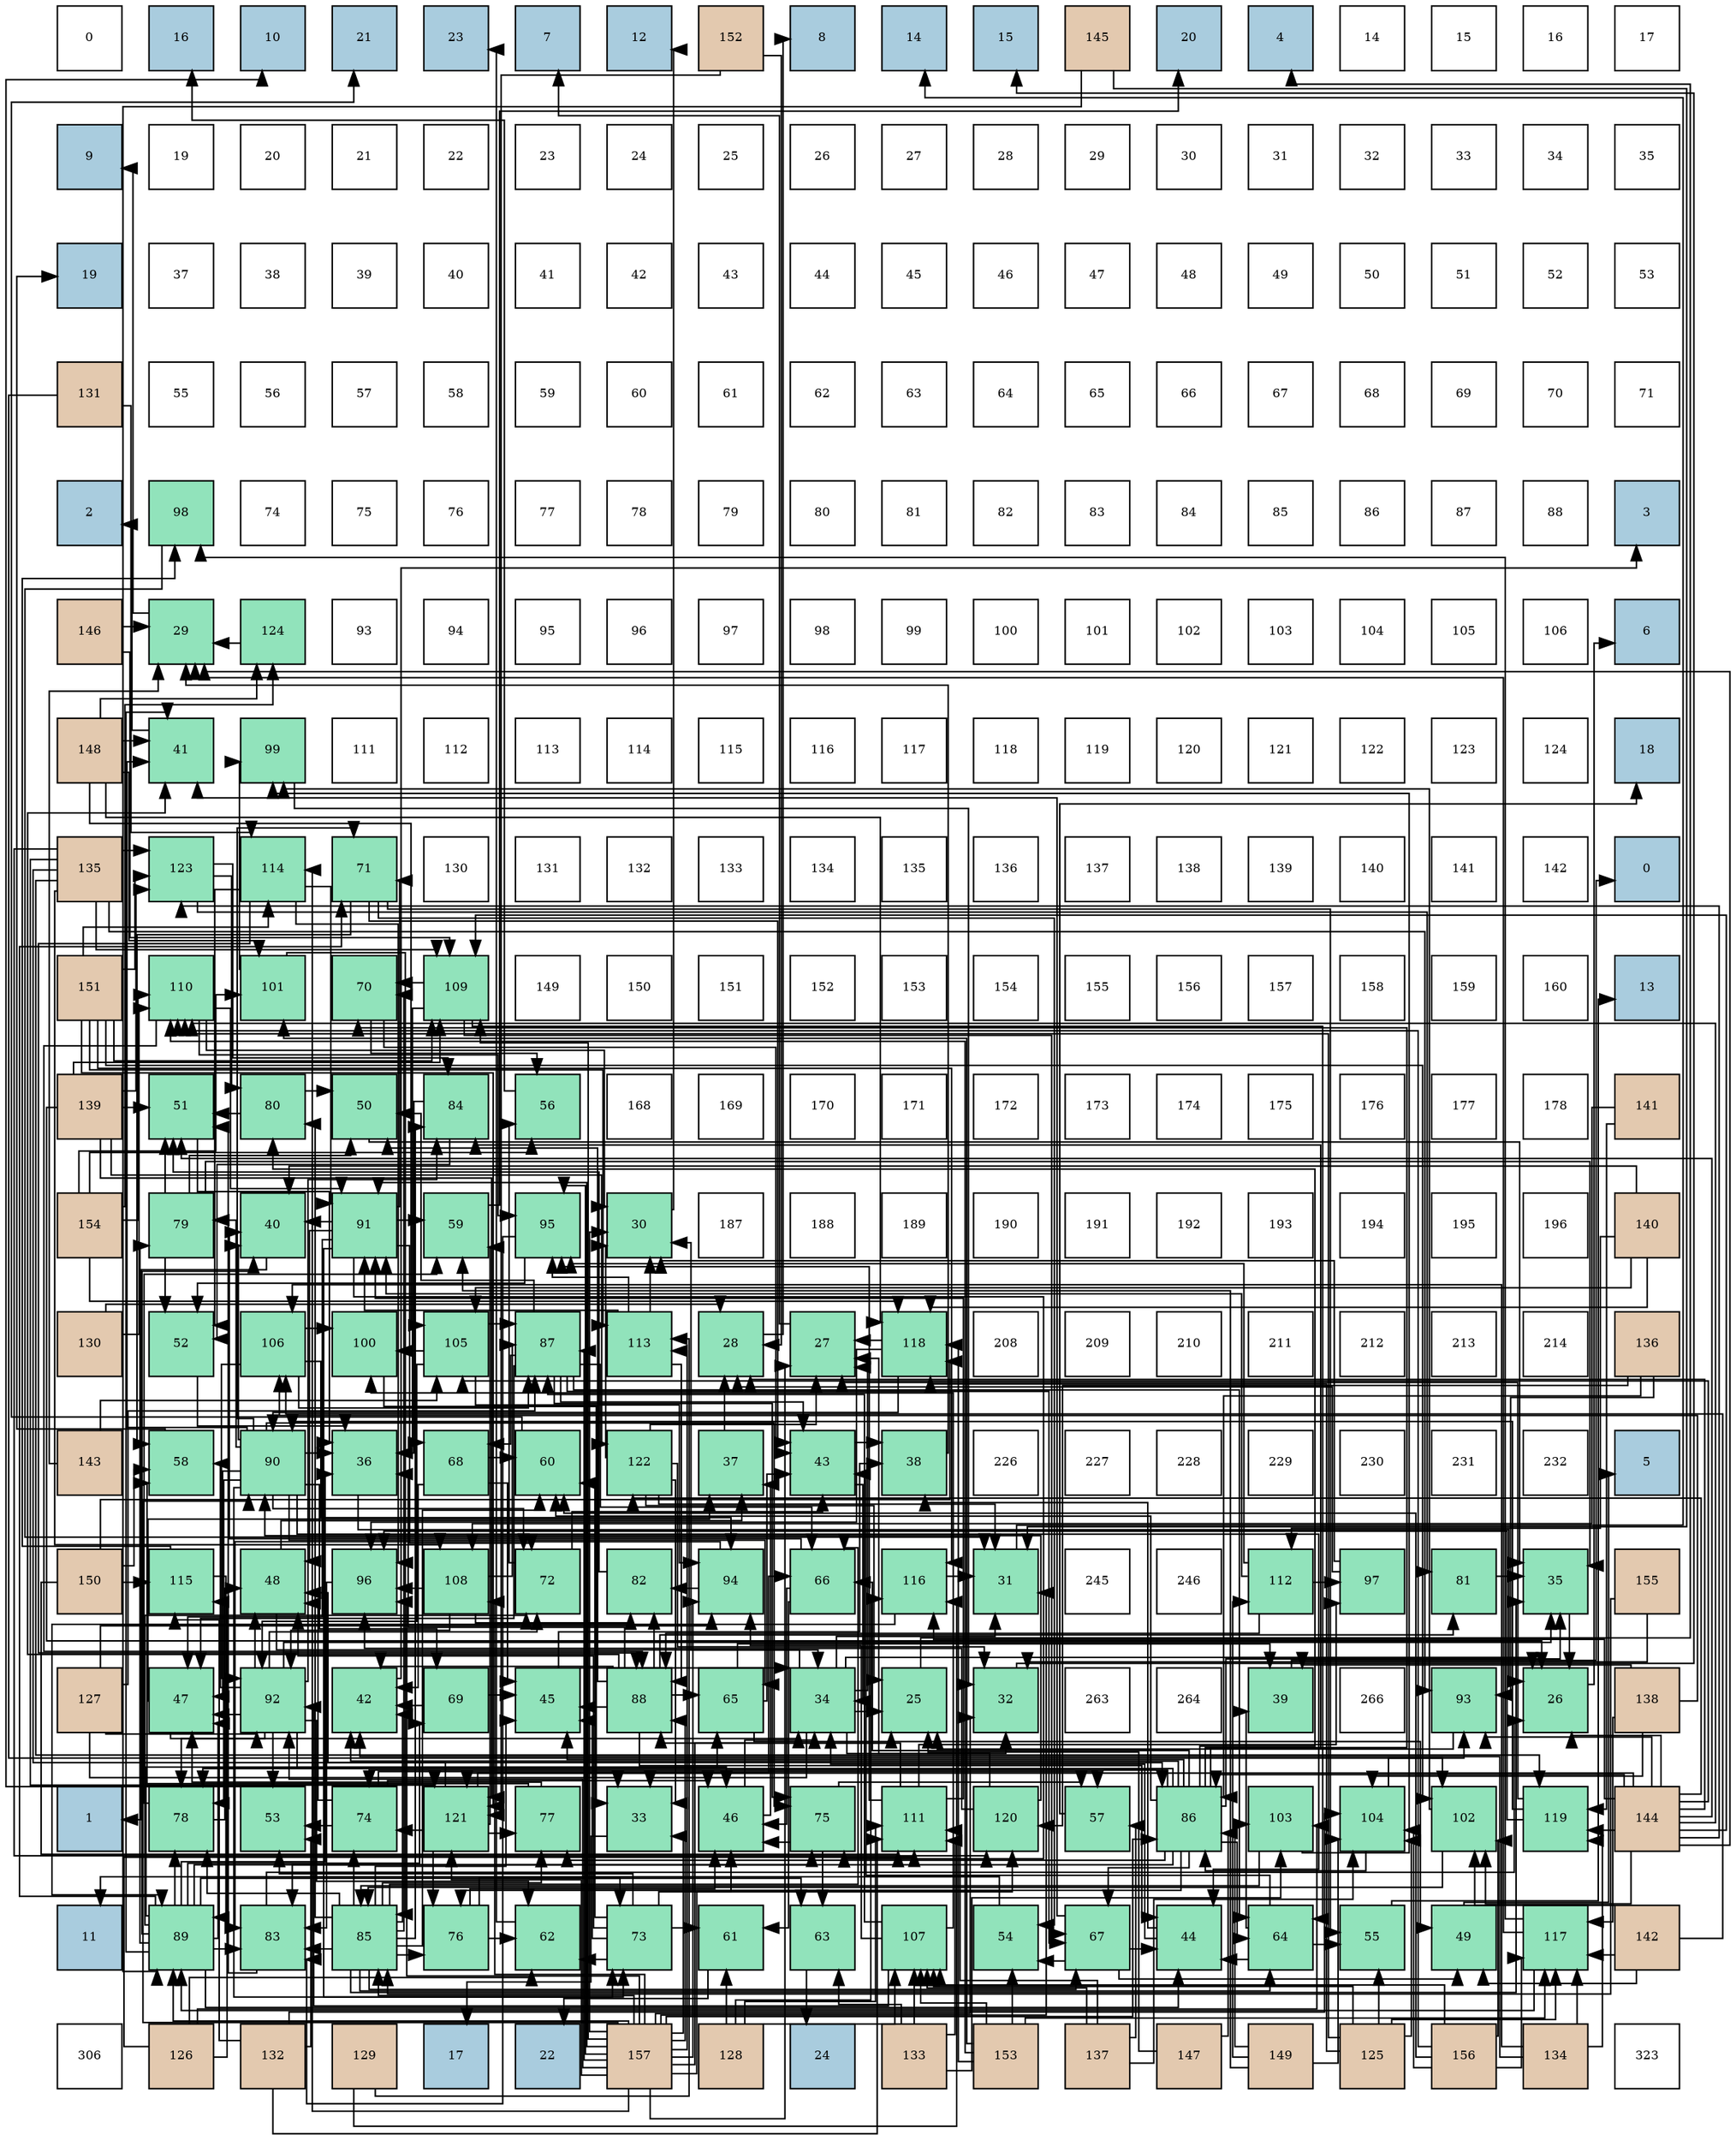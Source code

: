 digraph layout{
 rankdir=TB;
 splines=ortho;
 node [style=filled shape=square fixedsize=true width=0.6];
0[label="0", fontsize=8, fillcolor="#ffffff"];
1[label="16", fontsize=8, fillcolor="#a9ccde"];
2[label="10", fontsize=8, fillcolor="#a9ccde"];
3[label="21", fontsize=8, fillcolor="#a9ccde"];
4[label="23", fontsize=8, fillcolor="#a9ccde"];
5[label="7", fontsize=8, fillcolor="#a9ccde"];
6[label="12", fontsize=8, fillcolor="#a9ccde"];
7[label="152", fontsize=8, fillcolor="#e3c9af"];
8[label="8", fontsize=8, fillcolor="#a9ccde"];
9[label="14", fontsize=8, fillcolor="#a9ccde"];
10[label="15", fontsize=8, fillcolor="#a9ccde"];
11[label="145", fontsize=8, fillcolor="#e3c9af"];
12[label="20", fontsize=8, fillcolor="#a9ccde"];
13[label="4", fontsize=8, fillcolor="#a9ccde"];
14[label="14", fontsize=8, fillcolor="#ffffff"];
15[label="15", fontsize=8, fillcolor="#ffffff"];
16[label="16", fontsize=8, fillcolor="#ffffff"];
17[label="17", fontsize=8, fillcolor="#ffffff"];
18[label="9", fontsize=8, fillcolor="#a9ccde"];
19[label="19", fontsize=8, fillcolor="#ffffff"];
20[label="20", fontsize=8, fillcolor="#ffffff"];
21[label="21", fontsize=8, fillcolor="#ffffff"];
22[label="22", fontsize=8, fillcolor="#ffffff"];
23[label="23", fontsize=8, fillcolor="#ffffff"];
24[label="24", fontsize=8, fillcolor="#ffffff"];
25[label="25", fontsize=8, fillcolor="#ffffff"];
26[label="26", fontsize=8, fillcolor="#ffffff"];
27[label="27", fontsize=8, fillcolor="#ffffff"];
28[label="28", fontsize=8, fillcolor="#ffffff"];
29[label="29", fontsize=8, fillcolor="#ffffff"];
30[label="30", fontsize=8, fillcolor="#ffffff"];
31[label="31", fontsize=8, fillcolor="#ffffff"];
32[label="32", fontsize=8, fillcolor="#ffffff"];
33[label="33", fontsize=8, fillcolor="#ffffff"];
34[label="34", fontsize=8, fillcolor="#ffffff"];
35[label="35", fontsize=8, fillcolor="#ffffff"];
36[label="19", fontsize=8, fillcolor="#a9ccde"];
37[label="37", fontsize=8, fillcolor="#ffffff"];
38[label="38", fontsize=8, fillcolor="#ffffff"];
39[label="39", fontsize=8, fillcolor="#ffffff"];
40[label="40", fontsize=8, fillcolor="#ffffff"];
41[label="41", fontsize=8, fillcolor="#ffffff"];
42[label="42", fontsize=8, fillcolor="#ffffff"];
43[label="43", fontsize=8, fillcolor="#ffffff"];
44[label="44", fontsize=8, fillcolor="#ffffff"];
45[label="45", fontsize=8, fillcolor="#ffffff"];
46[label="46", fontsize=8, fillcolor="#ffffff"];
47[label="47", fontsize=8, fillcolor="#ffffff"];
48[label="48", fontsize=8, fillcolor="#ffffff"];
49[label="49", fontsize=8, fillcolor="#ffffff"];
50[label="50", fontsize=8, fillcolor="#ffffff"];
51[label="51", fontsize=8, fillcolor="#ffffff"];
52[label="52", fontsize=8, fillcolor="#ffffff"];
53[label="53", fontsize=8, fillcolor="#ffffff"];
54[label="131", fontsize=8, fillcolor="#e3c9af"];
55[label="55", fontsize=8, fillcolor="#ffffff"];
56[label="56", fontsize=8, fillcolor="#ffffff"];
57[label="57", fontsize=8, fillcolor="#ffffff"];
58[label="58", fontsize=8, fillcolor="#ffffff"];
59[label="59", fontsize=8, fillcolor="#ffffff"];
60[label="60", fontsize=8, fillcolor="#ffffff"];
61[label="61", fontsize=8, fillcolor="#ffffff"];
62[label="62", fontsize=8, fillcolor="#ffffff"];
63[label="63", fontsize=8, fillcolor="#ffffff"];
64[label="64", fontsize=8, fillcolor="#ffffff"];
65[label="65", fontsize=8, fillcolor="#ffffff"];
66[label="66", fontsize=8, fillcolor="#ffffff"];
67[label="67", fontsize=8, fillcolor="#ffffff"];
68[label="68", fontsize=8, fillcolor="#ffffff"];
69[label="69", fontsize=8, fillcolor="#ffffff"];
70[label="70", fontsize=8, fillcolor="#ffffff"];
71[label="71", fontsize=8, fillcolor="#ffffff"];
72[label="2", fontsize=8, fillcolor="#a9ccde"];
73[label="98", fontsize=8, fillcolor="#91e3bb"];
74[label="74", fontsize=8, fillcolor="#ffffff"];
75[label="75", fontsize=8, fillcolor="#ffffff"];
76[label="76", fontsize=8, fillcolor="#ffffff"];
77[label="77", fontsize=8, fillcolor="#ffffff"];
78[label="78", fontsize=8, fillcolor="#ffffff"];
79[label="79", fontsize=8, fillcolor="#ffffff"];
80[label="80", fontsize=8, fillcolor="#ffffff"];
81[label="81", fontsize=8, fillcolor="#ffffff"];
82[label="82", fontsize=8, fillcolor="#ffffff"];
83[label="83", fontsize=8, fillcolor="#ffffff"];
84[label="84", fontsize=8, fillcolor="#ffffff"];
85[label="85", fontsize=8, fillcolor="#ffffff"];
86[label="86", fontsize=8, fillcolor="#ffffff"];
87[label="87", fontsize=8, fillcolor="#ffffff"];
88[label="88", fontsize=8, fillcolor="#ffffff"];
89[label="3", fontsize=8, fillcolor="#a9ccde"];
90[label="146", fontsize=8, fillcolor="#e3c9af"];
91[label="29", fontsize=8, fillcolor="#91e3bb"];
92[label="124", fontsize=8, fillcolor="#91e3bb"];
93[label="93", fontsize=8, fillcolor="#ffffff"];
94[label="94", fontsize=8, fillcolor="#ffffff"];
95[label="95", fontsize=8, fillcolor="#ffffff"];
96[label="96", fontsize=8, fillcolor="#ffffff"];
97[label="97", fontsize=8, fillcolor="#ffffff"];
98[label="98", fontsize=8, fillcolor="#ffffff"];
99[label="99", fontsize=8, fillcolor="#ffffff"];
100[label="100", fontsize=8, fillcolor="#ffffff"];
101[label="101", fontsize=8, fillcolor="#ffffff"];
102[label="102", fontsize=8, fillcolor="#ffffff"];
103[label="103", fontsize=8, fillcolor="#ffffff"];
104[label="104", fontsize=8, fillcolor="#ffffff"];
105[label="105", fontsize=8, fillcolor="#ffffff"];
106[label="106", fontsize=8, fillcolor="#ffffff"];
107[label="6", fontsize=8, fillcolor="#a9ccde"];
108[label="148", fontsize=8, fillcolor="#e3c9af"];
109[label="41", fontsize=8, fillcolor="#91e3bb"];
110[label="99", fontsize=8, fillcolor="#91e3bb"];
111[label="111", fontsize=8, fillcolor="#ffffff"];
112[label="112", fontsize=8, fillcolor="#ffffff"];
113[label="113", fontsize=8, fillcolor="#ffffff"];
114[label="114", fontsize=8, fillcolor="#ffffff"];
115[label="115", fontsize=8, fillcolor="#ffffff"];
116[label="116", fontsize=8, fillcolor="#ffffff"];
117[label="117", fontsize=8, fillcolor="#ffffff"];
118[label="118", fontsize=8, fillcolor="#ffffff"];
119[label="119", fontsize=8, fillcolor="#ffffff"];
120[label="120", fontsize=8, fillcolor="#ffffff"];
121[label="121", fontsize=8, fillcolor="#ffffff"];
122[label="122", fontsize=8, fillcolor="#ffffff"];
123[label="123", fontsize=8, fillcolor="#ffffff"];
124[label="124", fontsize=8, fillcolor="#ffffff"];
125[label="18", fontsize=8, fillcolor="#a9ccde"];
126[label="135", fontsize=8, fillcolor="#e3c9af"];
127[label="123", fontsize=8, fillcolor="#91e3bb"];
128[label="114", fontsize=8, fillcolor="#91e3bb"];
129[label="71", fontsize=8, fillcolor="#91e3bb"];
130[label="130", fontsize=8, fillcolor="#ffffff"];
131[label="131", fontsize=8, fillcolor="#ffffff"];
132[label="132", fontsize=8, fillcolor="#ffffff"];
133[label="133", fontsize=8, fillcolor="#ffffff"];
134[label="134", fontsize=8, fillcolor="#ffffff"];
135[label="135", fontsize=8, fillcolor="#ffffff"];
136[label="136", fontsize=8, fillcolor="#ffffff"];
137[label="137", fontsize=8, fillcolor="#ffffff"];
138[label="138", fontsize=8, fillcolor="#ffffff"];
139[label="139", fontsize=8, fillcolor="#ffffff"];
140[label="140", fontsize=8, fillcolor="#ffffff"];
141[label="141", fontsize=8, fillcolor="#ffffff"];
142[label="142", fontsize=8, fillcolor="#ffffff"];
143[label="0", fontsize=8, fillcolor="#a9ccde"];
144[label="151", fontsize=8, fillcolor="#e3c9af"];
145[label="110", fontsize=8, fillcolor="#91e3bb"];
146[label="101", fontsize=8, fillcolor="#91e3bb"];
147[label="70", fontsize=8, fillcolor="#91e3bb"];
148[label="109", fontsize=8, fillcolor="#91e3bb"];
149[label="149", fontsize=8, fillcolor="#ffffff"];
150[label="150", fontsize=8, fillcolor="#ffffff"];
151[label="151", fontsize=8, fillcolor="#ffffff"];
152[label="152", fontsize=8, fillcolor="#ffffff"];
153[label="153", fontsize=8, fillcolor="#ffffff"];
154[label="154", fontsize=8, fillcolor="#ffffff"];
155[label="155", fontsize=8, fillcolor="#ffffff"];
156[label="156", fontsize=8, fillcolor="#ffffff"];
157[label="157", fontsize=8, fillcolor="#ffffff"];
158[label="158", fontsize=8, fillcolor="#ffffff"];
159[label="159", fontsize=8, fillcolor="#ffffff"];
160[label="160", fontsize=8, fillcolor="#ffffff"];
161[label="13", fontsize=8, fillcolor="#a9ccde"];
162[label="139", fontsize=8, fillcolor="#e3c9af"];
163[label="51", fontsize=8, fillcolor="#91e3bb"];
164[label="80", fontsize=8, fillcolor="#91e3bb"];
165[label="50", fontsize=8, fillcolor="#91e3bb"];
166[label="84", fontsize=8, fillcolor="#91e3bb"];
167[label="56", fontsize=8, fillcolor="#91e3bb"];
168[label="168", fontsize=8, fillcolor="#ffffff"];
169[label="169", fontsize=8, fillcolor="#ffffff"];
170[label="170", fontsize=8, fillcolor="#ffffff"];
171[label="171", fontsize=8, fillcolor="#ffffff"];
172[label="172", fontsize=8, fillcolor="#ffffff"];
173[label="173", fontsize=8, fillcolor="#ffffff"];
174[label="174", fontsize=8, fillcolor="#ffffff"];
175[label="175", fontsize=8, fillcolor="#ffffff"];
176[label="176", fontsize=8, fillcolor="#ffffff"];
177[label="177", fontsize=8, fillcolor="#ffffff"];
178[label="178", fontsize=8, fillcolor="#ffffff"];
179[label="141", fontsize=8, fillcolor="#e3c9af"];
180[label="154", fontsize=8, fillcolor="#e3c9af"];
181[label="79", fontsize=8, fillcolor="#91e3bb"];
182[label="40", fontsize=8, fillcolor="#91e3bb"];
183[label="91", fontsize=8, fillcolor="#91e3bb"];
184[label="59", fontsize=8, fillcolor="#91e3bb"];
185[label="95", fontsize=8, fillcolor="#91e3bb"];
186[label="30", fontsize=8, fillcolor="#91e3bb"];
187[label="187", fontsize=8, fillcolor="#ffffff"];
188[label="188", fontsize=8, fillcolor="#ffffff"];
189[label="189", fontsize=8, fillcolor="#ffffff"];
190[label="190", fontsize=8, fillcolor="#ffffff"];
191[label="191", fontsize=8, fillcolor="#ffffff"];
192[label="192", fontsize=8, fillcolor="#ffffff"];
193[label="193", fontsize=8, fillcolor="#ffffff"];
194[label="194", fontsize=8, fillcolor="#ffffff"];
195[label="195", fontsize=8, fillcolor="#ffffff"];
196[label="196", fontsize=8, fillcolor="#ffffff"];
197[label="140", fontsize=8, fillcolor="#e3c9af"];
198[label="130", fontsize=8, fillcolor="#e3c9af"];
199[label="52", fontsize=8, fillcolor="#91e3bb"];
200[label="106", fontsize=8, fillcolor="#91e3bb"];
201[label="100", fontsize=8, fillcolor="#91e3bb"];
202[label="105", fontsize=8, fillcolor="#91e3bb"];
203[label="87", fontsize=8, fillcolor="#91e3bb"];
204[label="113", fontsize=8, fillcolor="#91e3bb"];
205[label="28", fontsize=8, fillcolor="#91e3bb"];
206[label="27", fontsize=8, fillcolor="#91e3bb"];
207[label="118", fontsize=8, fillcolor="#91e3bb"];
208[label="208", fontsize=8, fillcolor="#ffffff"];
209[label="209", fontsize=8, fillcolor="#ffffff"];
210[label="210", fontsize=8, fillcolor="#ffffff"];
211[label="211", fontsize=8, fillcolor="#ffffff"];
212[label="212", fontsize=8, fillcolor="#ffffff"];
213[label="213", fontsize=8, fillcolor="#ffffff"];
214[label="214", fontsize=8, fillcolor="#ffffff"];
215[label="136", fontsize=8, fillcolor="#e3c9af"];
216[label="143", fontsize=8, fillcolor="#e3c9af"];
217[label="58", fontsize=8, fillcolor="#91e3bb"];
218[label="90", fontsize=8, fillcolor="#91e3bb"];
219[label="36", fontsize=8, fillcolor="#91e3bb"];
220[label="68", fontsize=8, fillcolor="#91e3bb"];
221[label="60", fontsize=8, fillcolor="#91e3bb"];
222[label="122", fontsize=8, fillcolor="#91e3bb"];
223[label="37", fontsize=8, fillcolor="#91e3bb"];
224[label="43", fontsize=8, fillcolor="#91e3bb"];
225[label="38", fontsize=8, fillcolor="#91e3bb"];
226[label="226", fontsize=8, fillcolor="#ffffff"];
227[label="227", fontsize=8, fillcolor="#ffffff"];
228[label="228", fontsize=8, fillcolor="#ffffff"];
229[label="229", fontsize=8, fillcolor="#ffffff"];
230[label="230", fontsize=8, fillcolor="#ffffff"];
231[label="231", fontsize=8, fillcolor="#ffffff"];
232[label="232", fontsize=8, fillcolor="#ffffff"];
233[label="5", fontsize=8, fillcolor="#a9ccde"];
234[label="150", fontsize=8, fillcolor="#e3c9af"];
235[label="115", fontsize=8, fillcolor="#91e3bb"];
236[label="48", fontsize=8, fillcolor="#91e3bb"];
237[label="96", fontsize=8, fillcolor="#91e3bb"];
238[label="108", fontsize=8, fillcolor="#91e3bb"];
239[label="72", fontsize=8, fillcolor="#91e3bb"];
240[label="82", fontsize=8, fillcolor="#91e3bb"];
241[label="94", fontsize=8, fillcolor="#91e3bb"];
242[label="66", fontsize=8, fillcolor="#91e3bb"];
243[label="116", fontsize=8, fillcolor="#91e3bb"];
244[label="31", fontsize=8, fillcolor="#91e3bb"];
245[label="245", fontsize=8, fillcolor="#ffffff"];
246[label="246", fontsize=8, fillcolor="#ffffff"];
247[label="112", fontsize=8, fillcolor="#91e3bb"];
248[label="97", fontsize=8, fillcolor="#91e3bb"];
249[label="81", fontsize=8, fillcolor="#91e3bb"];
250[label="35", fontsize=8, fillcolor="#91e3bb"];
251[label="155", fontsize=8, fillcolor="#e3c9af"];
252[label="127", fontsize=8, fillcolor="#e3c9af"];
253[label="47", fontsize=8, fillcolor="#91e3bb"];
254[label="92", fontsize=8, fillcolor="#91e3bb"];
255[label="42", fontsize=8, fillcolor="#91e3bb"];
256[label="69", fontsize=8, fillcolor="#91e3bb"];
257[label="45", fontsize=8, fillcolor="#91e3bb"];
258[label="88", fontsize=8, fillcolor="#91e3bb"];
259[label="65", fontsize=8, fillcolor="#91e3bb"];
260[label="34", fontsize=8, fillcolor="#91e3bb"];
261[label="25", fontsize=8, fillcolor="#91e3bb"];
262[label="32", fontsize=8, fillcolor="#91e3bb"];
263[label="263", fontsize=8, fillcolor="#ffffff"];
264[label="264", fontsize=8, fillcolor="#ffffff"];
265[label="39", fontsize=8, fillcolor="#91e3bb"];
266[label="266", fontsize=8, fillcolor="#ffffff"];
267[label="93", fontsize=8, fillcolor="#91e3bb"];
268[label="26", fontsize=8, fillcolor="#91e3bb"];
269[label="138", fontsize=8, fillcolor="#e3c9af"];
270[label="1", fontsize=8, fillcolor="#a9ccde"];
271[label="78", fontsize=8, fillcolor="#91e3bb"];
272[label="53", fontsize=8, fillcolor="#91e3bb"];
273[label="74", fontsize=8, fillcolor="#91e3bb"];
274[label="121", fontsize=8, fillcolor="#91e3bb"];
275[label="77", fontsize=8, fillcolor="#91e3bb"];
276[label="33", fontsize=8, fillcolor="#91e3bb"];
277[label="46", fontsize=8, fillcolor="#91e3bb"];
278[label="75", fontsize=8, fillcolor="#91e3bb"];
279[label="111", fontsize=8, fillcolor="#91e3bb"];
280[label="120", fontsize=8, fillcolor="#91e3bb"];
281[label="57", fontsize=8, fillcolor="#91e3bb"];
282[label="86", fontsize=8, fillcolor="#91e3bb"];
283[label="103", fontsize=8, fillcolor="#91e3bb"];
284[label="104", fontsize=8, fillcolor="#91e3bb"];
285[label="102", fontsize=8, fillcolor="#91e3bb"];
286[label="119", fontsize=8, fillcolor="#91e3bb"];
287[label="144", fontsize=8, fillcolor="#e3c9af"];
288[label="11", fontsize=8, fillcolor="#a9ccde"];
289[label="89", fontsize=8, fillcolor="#91e3bb"];
290[label="83", fontsize=8, fillcolor="#91e3bb"];
291[label="85", fontsize=8, fillcolor="#91e3bb"];
292[label="76", fontsize=8, fillcolor="#91e3bb"];
293[label="62", fontsize=8, fillcolor="#91e3bb"];
294[label="73", fontsize=8, fillcolor="#91e3bb"];
295[label="61", fontsize=8, fillcolor="#91e3bb"];
296[label="63", fontsize=8, fillcolor="#91e3bb"];
297[label="107", fontsize=8, fillcolor="#91e3bb"];
298[label="54", fontsize=8, fillcolor="#91e3bb"];
299[label="67", fontsize=8, fillcolor="#91e3bb"];
300[label="44", fontsize=8, fillcolor="#91e3bb"];
301[label="64", fontsize=8, fillcolor="#91e3bb"];
302[label="55", fontsize=8, fillcolor="#91e3bb"];
303[label="49", fontsize=8, fillcolor="#91e3bb"];
304[label="117", fontsize=8, fillcolor="#91e3bb"];
305[label="142", fontsize=8, fillcolor="#e3c9af"];
306[label="306", fontsize=8, fillcolor="#ffffff"];
307[label="126", fontsize=8, fillcolor="#e3c9af"];
308[label="132", fontsize=8, fillcolor="#e3c9af"];
309[label="129", fontsize=8, fillcolor="#e3c9af"];
310[label="17", fontsize=8, fillcolor="#a9ccde"];
311[label="22", fontsize=8, fillcolor="#a9ccde"];
312[label="157", fontsize=8, fillcolor="#e3c9af"];
313[label="128", fontsize=8, fillcolor="#e3c9af"];
314[label="24", fontsize=8, fillcolor="#a9ccde"];
315[label="133", fontsize=8, fillcolor="#e3c9af"];
316[label="153", fontsize=8, fillcolor="#e3c9af"];
317[label="137", fontsize=8, fillcolor="#e3c9af"];
318[label="147", fontsize=8, fillcolor="#e3c9af"];
319[label="149", fontsize=8, fillcolor="#e3c9af"];
320[label="125", fontsize=8, fillcolor="#e3c9af"];
321[label="156", fontsize=8, fillcolor="#e3c9af"];
322[label="134", fontsize=8, fillcolor="#e3c9af"];
323[label="323", fontsize=8, fillcolor="#ffffff"];
edge [constraint=false, style=vis];261 -> 13;
268 -> 107;
206 -> 5;
205 -> 8;
91 -> 18;
186 -> 6;
244 -> 9;
262 -> 10;
276 -> 310;
260 -> 261;
260 -> 268;
260 -> 206;
260 -> 186;
260 -> 244;
260 -> 262;
260 -> 276;
250 -> 268;
219 -> 268;
223 -> 205;
225 -> 91;
265 -> 143;
182 -> 270;
109 -> 72;
255 -> 89;
224 -> 260;
224 -> 225;
300 -> 260;
300 -> 225;
257 -> 260;
257 -> 225;
277 -> 260;
277 -> 223;
253 -> 260;
253 -> 223;
236 -> 260;
236 -> 223;
303 -> 233;
165 -> 250;
163 -> 219;
199 -> 219;
272 -> 2;
298 -> 288;
302 -> 161;
167 -> 1;
281 -> 125;
217 -> 36;
184 -> 12;
221 -> 3;
295 -> 311;
293 -> 4;
296 -> 314;
301 -> 265;
301 -> 224;
301 -> 300;
301 -> 302;
259 -> 265;
259 -> 224;
259 -> 303;
242 -> 182;
242 -> 277;
242 -> 295;
299 -> 109;
299 -> 300;
299 -> 303;
299 -> 298;
220 -> 255;
220 -> 257;
220 -> 221;
256 -> 255;
256 -> 257;
147 -> 224;
147 -> 167;
129 -> 224;
129 -> 298;
129 -> 302;
129 -> 217;
239 -> 224;
239 -> 167;
294 -> 257;
294 -> 277;
294 -> 236;
294 -> 272;
294 -> 221;
294 -> 295;
294 -> 293;
273 -> 277;
273 -> 236;
273 -> 272;
273 -> 281;
278 -> 277;
278 -> 281;
278 -> 296;
292 -> 277;
292 -> 293;
292 -> 296;
275 -> 253;
275 -> 217;
271 -> 236;
271 -> 184;
181 -> 250;
181 -> 165;
181 -> 163;
181 -> 199;
164 -> 165;
164 -> 163;
249 -> 250;
240 -> 163;
290 -> 268;
290 -> 163;
166 -> 219;
166 -> 199;
291 -> 250;
291 -> 255;
291 -> 257;
291 -> 221;
291 -> 301;
291 -> 242;
291 -> 299;
291 -> 147;
291 -> 273;
291 -> 292;
291 -> 275;
291 -> 271;
291 -> 164;
291 -> 290;
291 -> 166;
282 -> 250;
282 -> 255;
282 -> 257;
282 -> 221;
282 -> 301;
282 -> 242;
282 -> 299;
282 -> 147;
282 -> 273;
282 -> 292;
282 -> 275;
282 -> 271;
282 -> 164;
282 -> 290;
282 -> 166;
203 -> 224;
203 -> 253;
203 -> 165;
203 -> 301;
203 -> 242;
203 -> 299;
203 -> 220;
203 -> 278;
258 -> 219;
258 -> 109;
258 -> 255;
258 -> 300;
258 -> 257;
258 -> 165;
258 -> 259;
258 -> 249;
258 -> 240;
289 -> 219;
289 -> 182;
289 -> 109;
289 -> 300;
289 -> 253;
289 -> 259;
289 -> 256;
289 -> 129;
289 -> 239;
289 -> 294;
289 -> 278;
289 -> 271;
289 -> 181;
289 -> 290;
218 -> 219;
218 -> 182;
218 -> 109;
218 -> 300;
218 -> 253;
218 -> 259;
218 -> 256;
218 -> 129;
218 -> 239;
218 -> 294;
218 -> 278;
218 -> 271;
218 -> 181;
183 -> 182;
183 -> 253;
183 -> 236;
183 -> 184;
183 -> 129;
183 -> 239;
183 -> 294;
183 -> 278;
254 -> 250;
254 -> 277;
254 -> 253;
254 -> 236;
254 -> 272;
254 -> 217;
254 -> 293;
254 -> 239;
254 -> 271;
254 -> 166;
267 -> 261;
241 -> 240;
241 -> 290;
185 -> 199;
185 -> 290;
237 -> 290;
248 -> 205;
248 -> 186;
73 -> 244;
110 -> 262;
201 -> 276;
146 -> 291;
146 -> 110;
285 -> 291;
285 -> 110;
283 -> 291;
283 -> 110;
284 -> 282;
284 -> 267;
202 -> 203;
202 -> 254;
202 -> 241;
202 -> 201;
200 -> 203;
200 -> 254;
200 -> 241;
200 -> 201;
297 -> 203;
297 -> 254;
297 -> 241;
297 -> 201;
238 -> 240;
238 -> 203;
238 -> 254;
238 -> 237;
148 -> 301;
148 -> 299;
148 -> 220;
148 -> 147;
145 -> 186;
145 -> 258;
145 -> 183;
145 -> 185;
279 -> 258;
279 -> 183;
279 -> 185;
279 -> 248;
247 -> 258;
247 -> 183;
247 -> 185;
247 -> 248;
204 -> 186;
204 -> 258;
204 -> 183;
204 -> 185;
128 -> 199;
128 -> 258;
128 -> 183;
128 -> 237;
235 -> 289;
235 -> 73;
243 -> 244;
243 -> 289;
304 -> 91;
304 -> 289;
304 -> 73;
207 -> 206;
207 -> 218;
207 -> 237;
286 -> 206;
286 -> 218;
286 -> 237;
280 -> 206;
280 -> 218;
280 -> 237;
274 -> 236;
274 -> 184;
274 -> 242;
274 -> 273;
274 -> 292;
274 -> 275;
222 -> 261;
222 -> 206;
222 -> 186;
222 -> 244;
222 -> 262;
222 -> 276;
127 -> 164;
127 -> 249;
127 -> 166;
92 -> 91;
320 -> 302;
320 -> 284;
320 -> 297;
320 -> 145;
320 -> 304;
320 -> 207;
307 -> 293;
307 -> 283;
307 -> 279;
307 -> 235;
252 -> 276;
252 -> 203;
252 -> 254;
252 -> 241;
313 -> 295;
313 -> 297;
313 -> 279;
313 -> 243;
309 -> 204;
309 -> 243;
198 -> 205;
198 -> 145;
54 -> 285;
54 -> 128;
308 -> 272;
308 -> 284;
308 -> 279;
308 -> 235;
315 -> 296;
315 -> 283;
315 -> 297;
315 -> 279;
322 -> 255;
322 -> 200;
322 -> 304;
322 -> 286;
126 -> 282;
126 -> 267;
126 -> 238;
126 -> 148;
126 -> 286;
126 -> 280;
126 -> 274;
126 -> 127;
215 -> 282;
215 -> 267;
215 -> 280;
317 -> 281;
317 -> 284;
317 -> 297;
317 -> 279;
269 -> 265;
269 -> 284;
269 -> 200;
269 -> 304;
162 -> 268;
162 -> 163;
162 -> 148;
162 -> 274;
162 -> 222;
162 -> 127;
197 -> 182;
197 -> 202;
197 -> 247;
197 -> 207;
179 -> 238;
179 -> 286;
305 -> 303;
305 -> 285;
305 -> 200;
305 -> 304;
216 -> 91;
216 -> 202;
287 -> 268;
287 -> 205;
287 -> 91;
287 -> 163;
287 -> 282;
287 -> 267;
287 -> 285;
287 -> 202;
287 -> 148;
287 -> 145;
287 -> 243;
287 -> 286;
287 -> 274;
287 -> 222;
287 -> 127;
11 -> 244;
11 -> 289;
90 -> 91;
90 -> 148;
318 -> 261;
318 -> 282;
108 -> 109;
108 -> 146;
108 -> 202;
108 -> 207;
108 -> 92;
319 -> 184;
319 -> 283;
319 -> 284;
319 -> 247;
234 -> 217;
234 -> 279;
234 -> 235;
234 -> 207;
144 -> 285;
144 -> 148;
144 -> 204;
144 -> 128;
144 -> 243;
144 -> 274;
144 -> 127;
7 -> 205;
7 -> 274;
316 -> 298;
316 -> 146;
316 -> 297;
316 -> 145;
316 -> 304;
316 -> 207;
180 -> 167;
180 -> 146;
180 -> 145;
180 -> 207;
180 -> 92;
251 -> 262;
251 -> 291;
321 -> 221;
321 -> 285;
321 -> 284;
321 -> 297;
321 -> 145;
321 -> 304;
312 -> 261;
312 -> 206;
312 -> 186;
312 -> 244;
312 -> 262;
312 -> 276;
312 -> 291;
312 -> 282;
312 -> 203;
312 -> 258;
312 -> 289;
312 -> 218;
312 -> 183;
312 -> 254;
312 -> 241;
312 -> 185;
312 -> 237;
312 -> 238;
312 -> 148;
312 -> 204;
312 -> 128;
312 -> 280;
312 -> 274;
edge [constraint=true, style=invis];
0 -> 18 -> 36 -> 54 -> 72 -> 90 -> 108 -> 126 -> 144 -> 162 -> 180 -> 198 -> 216 -> 234 -> 252 -> 270 -> 288 -> 306;
1 -> 19 -> 37 -> 55 -> 73 -> 91 -> 109 -> 127 -> 145 -> 163 -> 181 -> 199 -> 217 -> 235 -> 253 -> 271 -> 289 -> 307;
2 -> 20 -> 38 -> 56 -> 74 -> 92 -> 110 -> 128 -> 146 -> 164 -> 182 -> 200 -> 218 -> 236 -> 254 -> 272 -> 290 -> 308;
3 -> 21 -> 39 -> 57 -> 75 -> 93 -> 111 -> 129 -> 147 -> 165 -> 183 -> 201 -> 219 -> 237 -> 255 -> 273 -> 291 -> 309;
4 -> 22 -> 40 -> 58 -> 76 -> 94 -> 112 -> 130 -> 148 -> 166 -> 184 -> 202 -> 220 -> 238 -> 256 -> 274 -> 292 -> 310;
5 -> 23 -> 41 -> 59 -> 77 -> 95 -> 113 -> 131 -> 149 -> 167 -> 185 -> 203 -> 221 -> 239 -> 257 -> 275 -> 293 -> 311;
6 -> 24 -> 42 -> 60 -> 78 -> 96 -> 114 -> 132 -> 150 -> 168 -> 186 -> 204 -> 222 -> 240 -> 258 -> 276 -> 294 -> 312;
7 -> 25 -> 43 -> 61 -> 79 -> 97 -> 115 -> 133 -> 151 -> 169 -> 187 -> 205 -> 223 -> 241 -> 259 -> 277 -> 295 -> 313;
8 -> 26 -> 44 -> 62 -> 80 -> 98 -> 116 -> 134 -> 152 -> 170 -> 188 -> 206 -> 224 -> 242 -> 260 -> 278 -> 296 -> 314;
9 -> 27 -> 45 -> 63 -> 81 -> 99 -> 117 -> 135 -> 153 -> 171 -> 189 -> 207 -> 225 -> 243 -> 261 -> 279 -> 297 -> 315;
10 -> 28 -> 46 -> 64 -> 82 -> 100 -> 118 -> 136 -> 154 -> 172 -> 190 -> 208 -> 226 -> 244 -> 262 -> 280 -> 298 -> 316;
11 -> 29 -> 47 -> 65 -> 83 -> 101 -> 119 -> 137 -> 155 -> 173 -> 191 -> 209 -> 227 -> 245 -> 263 -> 281 -> 299 -> 317;
12 -> 30 -> 48 -> 66 -> 84 -> 102 -> 120 -> 138 -> 156 -> 174 -> 192 -> 210 -> 228 -> 246 -> 264 -> 282 -> 300 -> 318;
13 -> 31 -> 49 -> 67 -> 85 -> 103 -> 121 -> 139 -> 157 -> 175 -> 193 -> 211 -> 229 -> 247 -> 265 -> 283 -> 301 -> 319;
14 -> 32 -> 50 -> 68 -> 86 -> 104 -> 122 -> 140 -> 158 -> 176 -> 194 -> 212 -> 230 -> 248 -> 266 -> 284 -> 302 -> 320;
15 -> 33 -> 51 -> 69 -> 87 -> 105 -> 123 -> 141 -> 159 -> 177 -> 195 -> 213 -> 231 -> 249 -> 267 -> 285 -> 303 -> 321;
16 -> 34 -> 52 -> 70 -> 88 -> 106 -> 124 -> 142 -> 160 -> 178 -> 196 -> 214 -> 232 -> 250 -> 268 -> 286 -> 304 -> 322;
17 -> 35 -> 53 -> 71 -> 89 -> 107 -> 125 -> 143 -> 161 -> 179 -> 197 -> 215 -> 233 -> 251 -> 269 -> 287 -> 305 -> 323;
rank = same {0 -> 1 -> 2 -> 3 -> 4 -> 5 -> 6 -> 7 -> 8 -> 9 -> 10 -> 11 -> 12 -> 13 -> 14 -> 15 -> 16 -> 17};
rank = same {18 -> 19 -> 20 -> 21 -> 22 -> 23 -> 24 -> 25 -> 26 -> 27 -> 28 -> 29 -> 30 -> 31 -> 32 -> 33 -> 34 -> 35};
rank = same {36 -> 37 -> 38 -> 39 -> 40 -> 41 -> 42 -> 43 -> 44 -> 45 -> 46 -> 47 -> 48 -> 49 -> 50 -> 51 -> 52 -> 53};
rank = same {54 -> 55 -> 56 -> 57 -> 58 -> 59 -> 60 -> 61 -> 62 -> 63 -> 64 -> 65 -> 66 -> 67 -> 68 -> 69 -> 70 -> 71};
rank = same {72 -> 73 -> 74 -> 75 -> 76 -> 77 -> 78 -> 79 -> 80 -> 81 -> 82 -> 83 -> 84 -> 85 -> 86 -> 87 -> 88 -> 89};
rank = same {90 -> 91 -> 92 -> 93 -> 94 -> 95 -> 96 -> 97 -> 98 -> 99 -> 100 -> 101 -> 102 -> 103 -> 104 -> 105 -> 106 -> 107};
rank = same {108 -> 109 -> 110 -> 111 -> 112 -> 113 -> 114 -> 115 -> 116 -> 117 -> 118 -> 119 -> 120 -> 121 -> 122 -> 123 -> 124 -> 125};
rank = same {126 -> 127 -> 128 -> 129 -> 130 -> 131 -> 132 -> 133 -> 134 -> 135 -> 136 -> 137 -> 138 -> 139 -> 140 -> 141 -> 142 -> 143};
rank = same {144 -> 145 -> 146 -> 147 -> 148 -> 149 -> 150 -> 151 -> 152 -> 153 -> 154 -> 155 -> 156 -> 157 -> 158 -> 159 -> 160 -> 161};
rank = same {162 -> 163 -> 164 -> 165 -> 166 -> 167 -> 168 -> 169 -> 170 -> 171 -> 172 -> 173 -> 174 -> 175 -> 176 -> 177 -> 178 -> 179};
rank = same {180 -> 181 -> 182 -> 183 -> 184 -> 185 -> 186 -> 187 -> 188 -> 189 -> 190 -> 191 -> 192 -> 193 -> 194 -> 195 -> 196 -> 197};
rank = same {198 -> 199 -> 200 -> 201 -> 202 -> 203 -> 204 -> 205 -> 206 -> 207 -> 208 -> 209 -> 210 -> 211 -> 212 -> 213 -> 214 -> 215};
rank = same {216 -> 217 -> 218 -> 219 -> 220 -> 221 -> 222 -> 223 -> 224 -> 225 -> 226 -> 227 -> 228 -> 229 -> 230 -> 231 -> 232 -> 233};
rank = same {234 -> 235 -> 236 -> 237 -> 238 -> 239 -> 240 -> 241 -> 242 -> 243 -> 244 -> 245 -> 246 -> 247 -> 248 -> 249 -> 250 -> 251};
rank = same {252 -> 253 -> 254 -> 255 -> 256 -> 257 -> 258 -> 259 -> 260 -> 261 -> 262 -> 263 -> 264 -> 265 -> 266 -> 267 -> 268 -> 269};
rank = same {270 -> 271 -> 272 -> 273 -> 274 -> 275 -> 276 -> 277 -> 278 -> 279 -> 280 -> 281 -> 282 -> 283 -> 284 -> 285 -> 286 -> 287};
rank = same {288 -> 289 -> 290 -> 291 -> 292 -> 293 -> 294 -> 295 -> 296 -> 297 -> 298 -> 299 -> 300 -> 301 -> 302 -> 303 -> 304 -> 305};
rank = same {306 -> 307 -> 308 -> 309 -> 310 -> 311 -> 312 -> 313 -> 314 -> 315 -> 316 -> 317 -> 318 -> 319 -> 320 -> 321 -> 322 -> 323};
}
